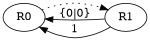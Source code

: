 digraph G {
  size="1";
  rankdir=LR;
  edge[style=dotted];
  R0 -> R1;
  edge[style=filled,label="{0|0}"];
  R1 -> R0;
  edge[label="1"];
  R1 -> R0;
}
